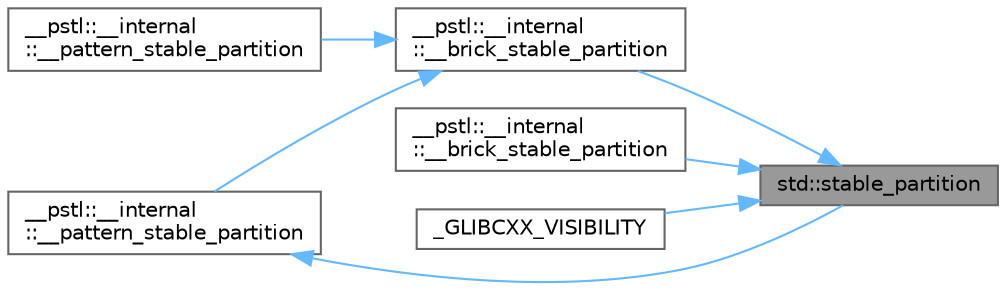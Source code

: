 digraph "std::stable_partition"
{
 // LATEX_PDF_SIZE
  bgcolor="transparent";
  edge [fontname=Helvetica,fontsize=10,labelfontname=Helvetica,labelfontsize=10];
  node [fontname=Helvetica,fontsize=10,shape=box,height=0.2,width=0.4];
  rankdir="RL";
  Node1 [id="Node000001",label="std::stable_partition",height=0.2,width=0.4,color="gray40", fillcolor="grey60", style="filled", fontcolor="black",tooltip=" "];
  Node1 -> Node2 [id="edge13_Node000001_Node000002",dir="back",color="steelblue1",style="solid",tooltip=" "];
  Node2 [id="Node000002",label="__pstl::__internal\l::__brick_stable_partition",height=0.2,width=0.4,color="grey40", fillcolor="white", style="filled",URL="$namespace____pstl_1_1____internal.html#a3cf8035d93d96d8e03fc862a9f691be3",tooltip=" "];
  Node2 -> Node3 [id="edge14_Node000002_Node000003",dir="back",color="steelblue1",style="solid",tooltip=" "];
  Node3 [id="Node000003",label="__pstl::__internal\l::__pattern_stable_partition",height=0.2,width=0.4,color="grey40", fillcolor="white", style="filled",URL="$namespace____pstl_1_1____internal.html#a8c278dd40fdab60b98fd9a0046876130",tooltip=" "];
  Node3 -> Node1 [id="edge15_Node000003_Node000001",dir="back",color="steelblue1",style="solid",tooltip=" "];
  Node2 -> Node4 [id="edge16_Node000002_Node000004",dir="back",color="steelblue1",style="solid",tooltip=" "];
  Node4 [id="Node000004",label="__pstl::__internal\l::__pattern_stable_partition",height=0.2,width=0.4,color="grey40", fillcolor="white", style="filled",URL="$namespace____pstl_1_1____internal.html#a5adc5d57d7e462d14f717be5a4a1fc84",tooltip=" "];
  Node1 -> Node5 [id="edge17_Node000001_Node000005",dir="back",color="steelblue1",style="solid",tooltip=" "];
  Node5 [id="Node000005",label="__pstl::__internal\l::__brick_stable_partition",height=0.2,width=0.4,color="grey40", fillcolor="white", style="filled",URL="$namespace____pstl_1_1____internal.html#a3e9891c584f6ee493a619a56d0bdde9c",tooltip=" "];
  Node1 -> Node6 [id="edge18_Node000001_Node000006",dir="back",color="steelblue1",style="solid",tooltip=" "];
  Node6 [id="Node000006",label="_GLIBCXX_VISIBILITY",height=0.2,width=0.4,color="grey40", fillcolor="white", style="filled",URL="$group__sorting__algorithms.html#ga544d74b2d5d0dd2197f5fd6f02691de0",tooltip=" "];
}
